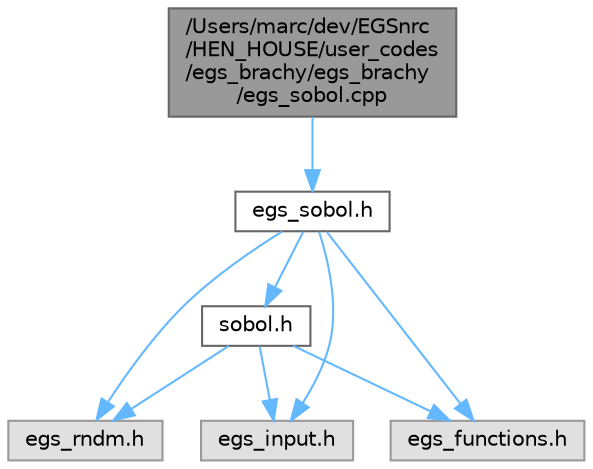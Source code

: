 digraph "/Users/marc/dev/EGSnrc/HEN_HOUSE/user_codes/egs_brachy/egs_brachy/egs_sobol.cpp"
{
 // LATEX_PDF_SIZE
  bgcolor="transparent";
  edge [fontname=Helvetica,fontsize=10,labelfontname=Helvetica,labelfontsize=10];
  node [fontname=Helvetica,fontsize=10,shape=box,height=0.2,width=0.4];
  Node1 [label="/Users/marc/dev/EGSnrc\l/HEN_HOUSE/user_codes\l/egs_brachy/egs_brachy\l/egs_sobol.cpp",height=0.2,width=0.4,color="gray40", fillcolor="grey60", style="filled", fontcolor="black",tooltip="Implementation for EGS_Sobol (EGS_RandomGenerator wrapper for Sobol QRNG)"];
  Node1 -> Node2 [color="steelblue1",style="solid"];
  Node2 [label="egs_sobol.h",height=0.2,width=0.4,color="grey40", fillcolor="white", style="filled",URL="$egs__sobol_8h.html",tooltip="Header file for EGS_Sobol (EGS_RandomGenerator wrapper for Sobol QRNG)"];
  Node2 -> Node3 [color="steelblue1",style="solid"];
  Node3 [label="sobol.h",height=0.2,width=0.4,color="grey40", fillcolor="white", style="filled",URL="$sobol_8h.html",tooltip="Sobol library functions from http://people.sc.fsu.edu/~jburkardt/cpp_src/sobol/sobol...."];
  Node3 -> Node4 [color="steelblue1",style="solid"];
  Node4 [label="egs_rndm.h",height=0.2,width=0.4,color="grey60", fillcolor="#E0E0E0", style="filled",tooltip=" "];
  Node3 -> Node5 [color="steelblue1",style="solid"];
  Node5 [label="egs_input.h",height=0.2,width=0.4,color="grey60", fillcolor="#E0E0E0", style="filled",tooltip=" "];
  Node3 -> Node6 [color="steelblue1",style="solid"];
  Node6 [label="egs_functions.h",height=0.2,width=0.4,color="grey60", fillcolor="#E0E0E0", style="filled",tooltip=" "];
  Node2 -> Node4 [color="steelblue1",style="solid"];
  Node2 -> Node5 [color="steelblue1",style="solid"];
  Node2 -> Node6 [color="steelblue1",style="solid"];
}
